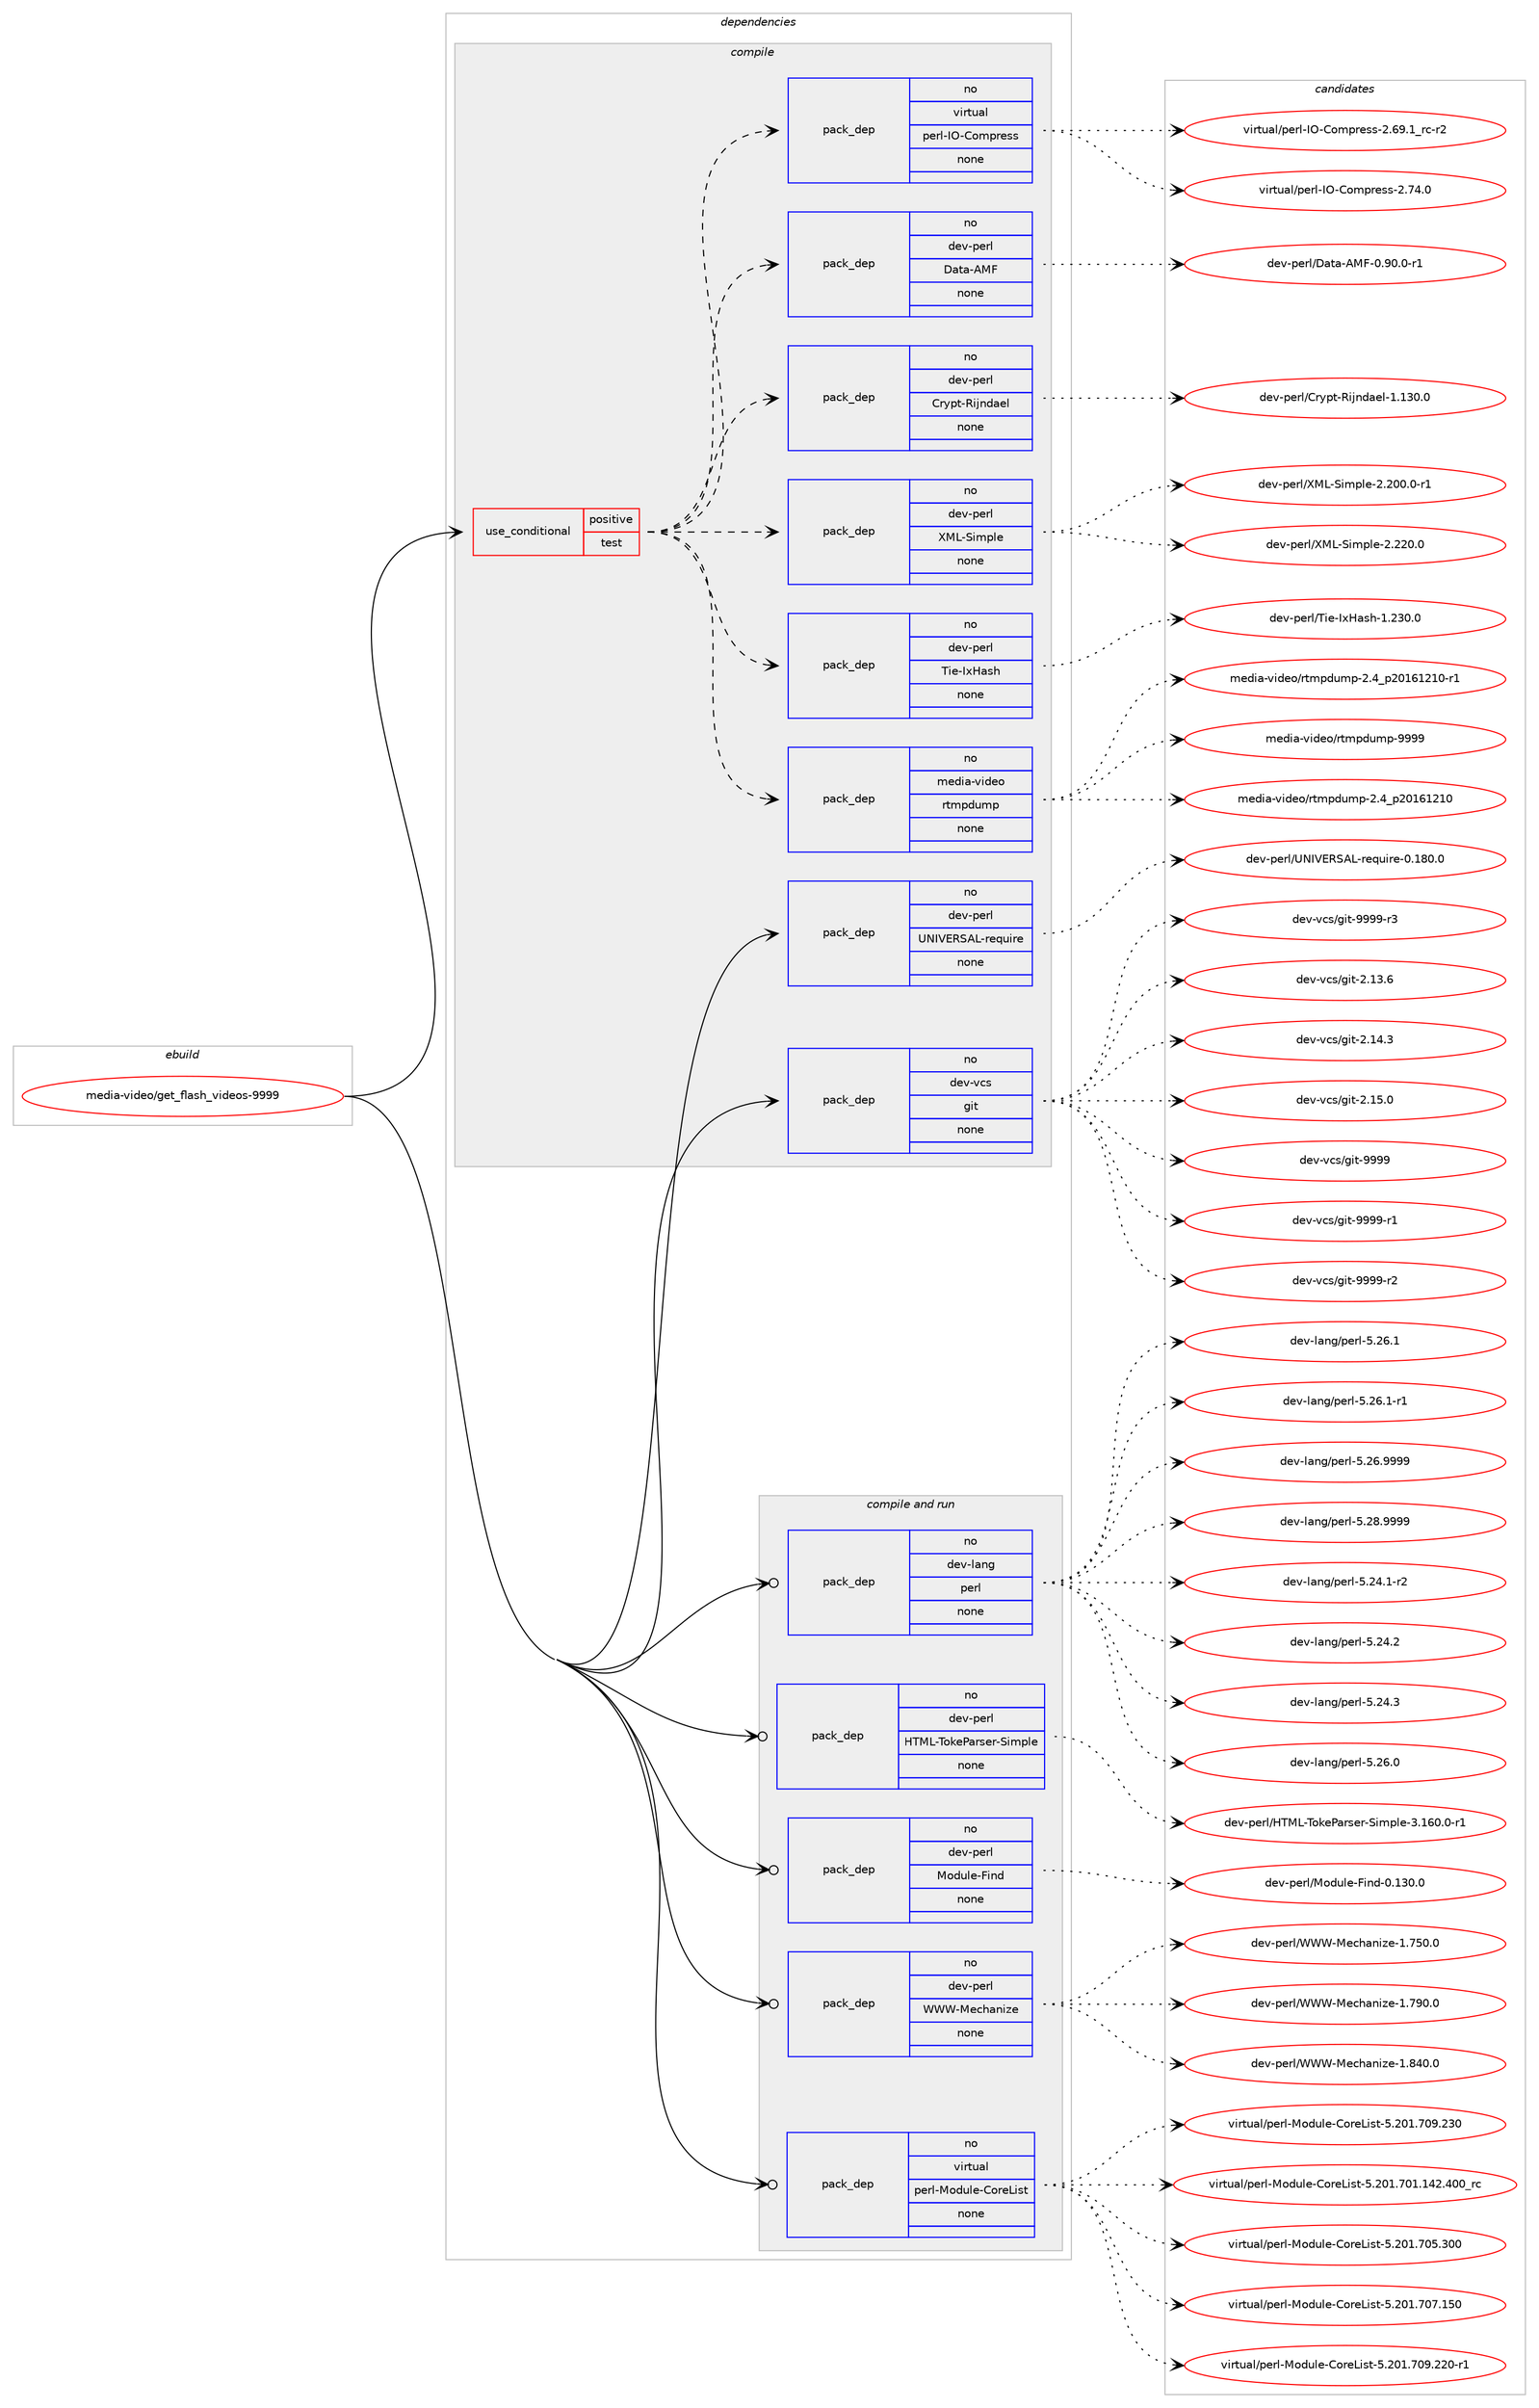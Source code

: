 digraph prolog {

# *************
# Graph options
# *************

newrank=true;
concentrate=true;
compound=true;
graph [rankdir=LR,fontname=Helvetica,fontsize=10,ranksep=1.5];#, ranksep=2.5, nodesep=0.2];
edge  [arrowhead=vee];
node  [fontname=Helvetica,fontsize=10];

# **********
# The ebuild
# **********

subgraph cluster_leftcol {
color=gray;
rank=same;
label=<<i>ebuild</i>>;
id [label="media-video/get_flash_videos-9999", color=red, width=4, href="../media-video/get_flash_videos-9999.svg"];
}

# ****************
# The dependencies
# ****************

subgraph cluster_midcol {
color=gray;
label=<<i>dependencies</i>>;
subgraph cluster_compile {
fillcolor="#eeeeee";
style=filled;
label=<<i>compile</i>>;
subgraph cond96212 {
dependency391792 [label=<<TABLE BORDER="0" CELLBORDER="1" CELLSPACING="0" CELLPADDING="4"><TR><TD ROWSPAN="3" CELLPADDING="10">use_conditional</TD></TR><TR><TD>positive</TD></TR><TR><TD>test</TD></TR></TABLE>>, shape=none, color=red];
subgraph pack289226 {
dependency391793 [label=<<TABLE BORDER="0" CELLBORDER="1" CELLSPACING="0" CELLPADDING="4" WIDTH="220"><TR><TD ROWSPAN="6" CELLPADDING="30">pack_dep</TD></TR><TR><TD WIDTH="110">no</TD></TR><TR><TD>media-video</TD></TR><TR><TD>rtmpdump</TD></TR><TR><TD>none</TD></TR><TR><TD></TD></TR></TABLE>>, shape=none, color=blue];
}
dependency391792:e -> dependency391793:w [weight=20,style="dashed",arrowhead="vee"];
subgraph pack289227 {
dependency391794 [label=<<TABLE BORDER="0" CELLBORDER="1" CELLSPACING="0" CELLPADDING="4" WIDTH="220"><TR><TD ROWSPAN="6" CELLPADDING="30">pack_dep</TD></TR><TR><TD WIDTH="110">no</TD></TR><TR><TD>dev-perl</TD></TR><TR><TD>Tie-IxHash</TD></TR><TR><TD>none</TD></TR><TR><TD></TD></TR></TABLE>>, shape=none, color=blue];
}
dependency391792:e -> dependency391794:w [weight=20,style="dashed",arrowhead="vee"];
subgraph pack289228 {
dependency391795 [label=<<TABLE BORDER="0" CELLBORDER="1" CELLSPACING="0" CELLPADDING="4" WIDTH="220"><TR><TD ROWSPAN="6" CELLPADDING="30">pack_dep</TD></TR><TR><TD WIDTH="110">no</TD></TR><TR><TD>dev-perl</TD></TR><TR><TD>XML-Simple</TD></TR><TR><TD>none</TD></TR><TR><TD></TD></TR></TABLE>>, shape=none, color=blue];
}
dependency391792:e -> dependency391795:w [weight=20,style="dashed",arrowhead="vee"];
subgraph pack289229 {
dependency391796 [label=<<TABLE BORDER="0" CELLBORDER="1" CELLSPACING="0" CELLPADDING="4" WIDTH="220"><TR><TD ROWSPAN="6" CELLPADDING="30">pack_dep</TD></TR><TR><TD WIDTH="110">no</TD></TR><TR><TD>dev-perl</TD></TR><TR><TD>Crypt-Rijndael</TD></TR><TR><TD>none</TD></TR><TR><TD></TD></TR></TABLE>>, shape=none, color=blue];
}
dependency391792:e -> dependency391796:w [weight=20,style="dashed",arrowhead="vee"];
subgraph pack289230 {
dependency391797 [label=<<TABLE BORDER="0" CELLBORDER="1" CELLSPACING="0" CELLPADDING="4" WIDTH="220"><TR><TD ROWSPAN="6" CELLPADDING="30">pack_dep</TD></TR><TR><TD WIDTH="110">no</TD></TR><TR><TD>dev-perl</TD></TR><TR><TD>Data-AMF</TD></TR><TR><TD>none</TD></TR><TR><TD></TD></TR></TABLE>>, shape=none, color=blue];
}
dependency391792:e -> dependency391797:w [weight=20,style="dashed",arrowhead="vee"];
subgraph pack289231 {
dependency391798 [label=<<TABLE BORDER="0" CELLBORDER="1" CELLSPACING="0" CELLPADDING="4" WIDTH="220"><TR><TD ROWSPAN="6" CELLPADDING="30">pack_dep</TD></TR><TR><TD WIDTH="110">no</TD></TR><TR><TD>virtual</TD></TR><TR><TD>perl-IO-Compress</TD></TR><TR><TD>none</TD></TR><TR><TD></TD></TR></TABLE>>, shape=none, color=blue];
}
dependency391792:e -> dependency391798:w [weight=20,style="dashed",arrowhead="vee"];
}
id:e -> dependency391792:w [weight=20,style="solid",arrowhead="vee"];
subgraph pack289232 {
dependency391799 [label=<<TABLE BORDER="0" CELLBORDER="1" CELLSPACING="0" CELLPADDING="4" WIDTH="220"><TR><TD ROWSPAN="6" CELLPADDING="30">pack_dep</TD></TR><TR><TD WIDTH="110">no</TD></TR><TR><TD>dev-perl</TD></TR><TR><TD>UNIVERSAL-require</TD></TR><TR><TD>none</TD></TR><TR><TD></TD></TR></TABLE>>, shape=none, color=blue];
}
id:e -> dependency391799:w [weight=20,style="solid",arrowhead="vee"];
subgraph pack289233 {
dependency391800 [label=<<TABLE BORDER="0" CELLBORDER="1" CELLSPACING="0" CELLPADDING="4" WIDTH="220"><TR><TD ROWSPAN="6" CELLPADDING="30">pack_dep</TD></TR><TR><TD WIDTH="110">no</TD></TR><TR><TD>dev-vcs</TD></TR><TR><TD>git</TD></TR><TR><TD>none</TD></TR><TR><TD></TD></TR></TABLE>>, shape=none, color=blue];
}
id:e -> dependency391800:w [weight=20,style="solid",arrowhead="vee"];
}
subgraph cluster_compileandrun {
fillcolor="#eeeeee";
style=filled;
label=<<i>compile and run</i>>;
subgraph pack289234 {
dependency391801 [label=<<TABLE BORDER="0" CELLBORDER="1" CELLSPACING="0" CELLPADDING="4" WIDTH="220"><TR><TD ROWSPAN="6" CELLPADDING="30">pack_dep</TD></TR><TR><TD WIDTH="110">no</TD></TR><TR><TD>dev-lang</TD></TR><TR><TD>perl</TD></TR><TR><TD>none</TD></TR><TR><TD></TD></TR></TABLE>>, shape=none, color=blue];
}
id:e -> dependency391801:w [weight=20,style="solid",arrowhead="odotvee"];
subgraph pack289235 {
dependency391802 [label=<<TABLE BORDER="0" CELLBORDER="1" CELLSPACING="0" CELLPADDING="4" WIDTH="220"><TR><TD ROWSPAN="6" CELLPADDING="30">pack_dep</TD></TR><TR><TD WIDTH="110">no</TD></TR><TR><TD>dev-perl</TD></TR><TR><TD>HTML-TokeParser-Simple</TD></TR><TR><TD>none</TD></TR><TR><TD></TD></TR></TABLE>>, shape=none, color=blue];
}
id:e -> dependency391802:w [weight=20,style="solid",arrowhead="odotvee"];
subgraph pack289236 {
dependency391803 [label=<<TABLE BORDER="0" CELLBORDER="1" CELLSPACING="0" CELLPADDING="4" WIDTH="220"><TR><TD ROWSPAN="6" CELLPADDING="30">pack_dep</TD></TR><TR><TD WIDTH="110">no</TD></TR><TR><TD>dev-perl</TD></TR><TR><TD>Module-Find</TD></TR><TR><TD>none</TD></TR><TR><TD></TD></TR></TABLE>>, shape=none, color=blue];
}
id:e -> dependency391803:w [weight=20,style="solid",arrowhead="odotvee"];
subgraph pack289237 {
dependency391804 [label=<<TABLE BORDER="0" CELLBORDER="1" CELLSPACING="0" CELLPADDING="4" WIDTH="220"><TR><TD ROWSPAN="6" CELLPADDING="30">pack_dep</TD></TR><TR><TD WIDTH="110">no</TD></TR><TR><TD>dev-perl</TD></TR><TR><TD>WWW-Mechanize</TD></TR><TR><TD>none</TD></TR><TR><TD></TD></TR></TABLE>>, shape=none, color=blue];
}
id:e -> dependency391804:w [weight=20,style="solid",arrowhead="odotvee"];
subgraph pack289238 {
dependency391805 [label=<<TABLE BORDER="0" CELLBORDER="1" CELLSPACING="0" CELLPADDING="4" WIDTH="220"><TR><TD ROWSPAN="6" CELLPADDING="30">pack_dep</TD></TR><TR><TD WIDTH="110">no</TD></TR><TR><TD>virtual</TD></TR><TR><TD>perl-Module-CoreList</TD></TR><TR><TD>none</TD></TR><TR><TD></TD></TR></TABLE>>, shape=none, color=blue];
}
id:e -> dependency391805:w [weight=20,style="solid",arrowhead="odotvee"];
}
subgraph cluster_run {
fillcolor="#eeeeee";
style=filled;
label=<<i>run</i>>;
}
}

# **************
# The candidates
# **************

subgraph cluster_choices {
rank=same;
color=gray;
label=<<i>candidates</i>>;

subgraph choice289226 {
color=black;
nodesep=1;
choice10910110010597451181051001011114711411610911210011710911245504652951125048495449504948 [label="media-video/rtmpdump-2.4_p20161210", color=red, width=4,href="../media-video/rtmpdump-2.4_p20161210.svg"];
choice109101100105974511810510010111147114116109112100117109112455046529511250484954495049484511449 [label="media-video/rtmpdump-2.4_p20161210-r1", color=red, width=4,href="../media-video/rtmpdump-2.4_p20161210-r1.svg"];
choice1091011001059745118105100101111471141161091121001171091124557575757 [label="media-video/rtmpdump-9999", color=red, width=4,href="../media-video/rtmpdump-9999.svg"];
dependency391793:e -> choice10910110010597451181051001011114711411610911210011710911245504652951125048495449504948:w [style=dotted,weight="100"];
dependency391793:e -> choice109101100105974511810510010111147114116109112100117109112455046529511250484954495049484511449:w [style=dotted,weight="100"];
dependency391793:e -> choice1091011001059745118105100101111471141161091121001171091124557575757:w [style=dotted,weight="100"];
}
subgraph choice289227 {
color=black;
nodesep=1;
choice100101118451121011141084784105101457312072971151044549465051484648 [label="dev-perl/Tie-IxHash-1.230.0", color=red, width=4,href="../dev-perl/Tie-IxHash-1.230.0.svg"];
dependency391794:e -> choice100101118451121011141084784105101457312072971151044549465051484648:w [style=dotted,weight="100"];
}
subgraph choice289228 {
color=black;
nodesep=1;
choice1001011184511210111410847887776458310510911210810145504650484846484511449 [label="dev-perl/XML-Simple-2.200.0-r1", color=red, width=4,href="../dev-perl/XML-Simple-2.200.0-r1.svg"];
choice100101118451121011141084788777645831051091121081014550465050484648 [label="dev-perl/XML-Simple-2.220.0", color=red, width=4,href="../dev-perl/XML-Simple-2.220.0.svg"];
dependency391795:e -> choice1001011184511210111410847887776458310510911210810145504650484846484511449:w [style=dotted,weight="100"];
dependency391795:e -> choice100101118451121011141084788777645831051091121081014550465050484648:w [style=dotted,weight="100"];
}
subgraph choice289229 {
color=black;
nodesep=1;
choice1001011184511210111410847671141211121164582105106110100971011084549464951484648 [label="dev-perl/Crypt-Rijndael-1.130.0", color=red, width=4,href="../dev-perl/Crypt-Rijndael-1.130.0.svg"];
dependency391796:e -> choice1001011184511210111410847671141211121164582105106110100971011084549464951484648:w [style=dotted,weight="100"];
}
subgraph choice289230 {
color=black;
nodesep=1;
choice100101118451121011141084768971169745657770454846574846484511449 [label="dev-perl/Data-AMF-0.90.0-r1", color=red, width=4,href="../dev-perl/Data-AMF-0.90.0-r1.svg"];
dependency391797:e -> choice100101118451121011141084768971169745657770454846574846484511449:w [style=dotted,weight="100"];
}
subgraph choice289231 {
color=black;
nodesep=1;
choice118105114116117971084711210111410845737945671111091121141011151154550465457464995114994511450 [label="virtual/perl-IO-Compress-2.69.1_rc-r2", color=red, width=4,href="../virtual/perl-IO-Compress-2.69.1_rc-r2.svg"];
choice1181051141161179710847112101114108457379456711110911211410111511545504655524648 [label="virtual/perl-IO-Compress-2.74.0", color=red, width=4,href="../virtual/perl-IO-Compress-2.74.0.svg"];
dependency391798:e -> choice118105114116117971084711210111410845737945671111091121141011151154550465457464995114994511450:w [style=dotted,weight="100"];
dependency391798:e -> choice1181051141161179710847112101114108457379456711110911211410111511545504655524648:w [style=dotted,weight="100"];
}
subgraph choice289232 {
color=black;
nodesep=1;
choice1001011184511210111410847857873866982836576451141011131171051141014548464956484648 [label="dev-perl/UNIVERSAL-require-0.180.0", color=red, width=4,href="../dev-perl/UNIVERSAL-require-0.180.0.svg"];
dependency391799:e -> choice1001011184511210111410847857873866982836576451141011131171051141014548464956484648:w [style=dotted,weight="100"];
}
subgraph choice289233 {
color=black;
nodesep=1;
choice10010111845118991154710310511645504649514654 [label="dev-vcs/git-2.13.6", color=red, width=4,href="../dev-vcs/git-2.13.6.svg"];
choice10010111845118991154710310511645504649524651 [label="dev-vcs/git-2.14.3", color=red, width=4,href="../dev-vcs/git-2.14.3.svg"];
choice10010111845118991154710310511645504649534648 [label="dev-vcs/git-2.15.0", color=red, width=4,href="../dev-vcs/git-2.15.0.svg"];
choice1001011184511899115471031051164557575757 [label="dev-vcs/git-9999", color=red, width=4,href="../dev-vcs/git-9999.svg"];
choice10010111845118991154710310511645575757574511449 [label="dev-vcs/git-9999-r1", color=red, width=4,href="../dev-vcs/git-9999-r1.svg"];
choice10010111845118991154710310511645575757574511450 [label="dev-vcs/git-9999-r2", color=red, width=4,href="../dev-vcs/git-9999-r2.svg"];
choice10010111845118991154710310511645575757574511451 [label="dev-vcs/git-9999-r3", color=red, width=4,href="../dev-vcs/git-9999-r3.svg"];
dependency391800:e -> choice10010111845118991154710310511645504649514654:w [style=dotted,weight="100"];
dependency391800:e -> choice10010111845118991154710310511645504649524651:w [style=dotted,weight="100"];
dependency391800:e -> choice10010111845118991154710310511645504649534648:w [style=dotted,weight="100"];
dependency391800:e -> choice1001011184511899115471031051164557575757:w [style=dotted,weight="100"];
dependency391800:e -> choice10010111845118991154710310511645575757574511449:w [style=dotted,weight="100"];
dependency391800:e -> choice10010111845118991154710310511645575757574511450:w [style=dotted,weight="100"];
dependency391800:e -> choice10010111845118991154710310511645575757574511451:w [style=dotted,weight="100"];
}
subgraph choice289234 {
color=black;
nodesep=1;
choice100101118451089711010347112101114108455346505246494511450 [label="dev-lang/perl-5.24.1-r2", color=red, width=4,href="../dev-lang/perl-5.24.1-r2.svg"];
choice10010111845108971101034711210111410845534650524650 [label="dev-lang/perl-5.24.2", color=red, width=4,href="../dev-lang/perl-5.24.2.svg"];
choice10010111845108971101034711210111410845534650524651 [label="dev-lang/perl-5.24.3", color=red, width=4,href="../dev-lang/perl-5.24.3.svg"];
choice10010111845108971101034711210111410845534650544648 [label="dev-lang/perl-5.26.0", color=red, width=4,href="../dev-lang/perl-5.26.0.svg"];
choice10010111845108971101034711210111410845534650544649 [label="dev-lang/perl-5.26.1", color=red, width=4,href="../dev-lang/perl-5.26.1.svg"];
choice100101118451089711010347112101114108455346505446494511449 [label="dev-lang/perl-5.26.1-r1", color=red, width=4,href="../dev-lang/perl-5.26.1-r1.svg"];
choice10010111845108971101034711210111410845534650544657575757 [label="dev-lang/perl-5.26.9999", color=red, width=4,href="../dev-lang/perl-5.26.9999.svg"];
choice10010111845108971101034711210111410845534650564657575757 [label="dev-lang/perl-5.28.9999", color=red, width=4,href="../dev-lang/perl-5.28.9999.svg"];
dependency391801:e -> choice100101118451089711010347112101114108455346505246494511450:w [style=dotted,weight="100"];
dependency391801:e -> choice10010111845108971101034711210111410845534650524650:w [style=dotted,weight="100"];
dependency391801:e -> choice10010111845108971101034711210111410845534650524651:w [style=dotted,weight="100"];
dependency391801:e -> choice10010111845108971101034711210111410845534650544648:w [style=dotted,weight="100"];
dependency391801:e -> choice10010111845108971101034711210111410845534650544649:w [style=dotted,weight="100"];
dependency391801:e -> choice100101118451089711010347112101114108455346505446494511449:w [style=dotted,weight="100"];
dependency391801:e -> choice10010111845108971101034711210111410845534650544657575757:w [style=dotted,weight="100"];
dependency391801:e -> choice10010111845108971101034711210111410845534650564657575757:w [style=dotted,weight="100"];
}
subgraph choice289235 {
color=black;
nodesep=1;
choice10010111845112101114108477284777645841111071018097114115101114458310510911210810145514649544846484511449 [label="dev-perl/HTML-TokeParser-Simple-3.160.0-r1", color=red, width=4,href="../dev-perl/HTML-TokeParser-Simple-3.160.0-r1.svg"];
dependency391802:e -> choice10010111845112101114108477284777645841111071018097114115101114458310510911210810145514649544846484511449:w [style=dotted,weight="100"];
}
subgraph choice289236 {
color=black;
nodesep=1;
choice10010111845112101114108477711110011710810145701051101004548464951484648 [label="dev-perl/Module-Find-0.130.0", color=red, width=4,href="../dev-perl/Module-Find-0.130.0.svg"];
dependency391803:e -> choice10010111845112101114108477711110011710810145701051101004548464951484648:w [style=dotted,weight="100"];
}
subgraph choice289237 {
color=black;
nodesep=1;
choice1001011184511210111410847878787457710199104971101051221014549465553484648 [label="dev-perl/WWW-Mechanize-1.750.0", color=red, width=4,href="../dev-perl/WWW-Mechanize-1.750.0.svg"];
choice1001011184511210111410847878787457710199104971101051221014549465557484648 [label="dev-perl/WWW-Mechanize-1.790.0", color=red, width=4,href="../dev-perl/WWW-Mechanize-1.790.0.svg"];
choice1001011184511210111410847878787457710199104971101051221014549465652484648 [label="dev-perl/WWW-Mechanize-1.840.0", color=red, width=4,href="../dev-perl/WWW-Mechanize-1.840.0.svg"];
dependency391804:e -> choice1001011184511210111410847878787457710199104971101051221014549465553484648:w [style=dotted,weight="100"];
dependency391804:e -> choice1001011184511210111410847878787457710199104971101051221014549465557484648:w [style=dotted,weight="100"];
dependency391804:e -> choice1001011184511210111410847878787457710199104971101051221014549465652484648:w [style=dotted,weight="100"];
}
subgraph choice289238 {
color=black;
nodesep=1;
choice118105114116117971084711210111410845771111001171081014567111114101761051151164553465048494655484946495250465248489511499 [label="virtual/perl-Module-CoreList-5.201.701.142.400_rc", color=red, width=4,href="../virtual/perl-Module-CoreList-5.201.701.142.400_rc.svg"];
choice118105114116117971084711210111410845771111001171081014567111114101761051151164553465048494655485346514848 [label="virtual/perl-Module-CoreList-5.201.705.300", color=red, width=4,href="../virtual/perl-Module-CoreList-5.201.705.300.svg"];
choice118105114116117971084711210111410845771111001171081014567111114101761051151164553465048494655485546495348 [label="virtual/perl-Module-CoreList-5.201.707.150", color=red, width=4,href="../virtual/perl-Module-CoreList-5.201.707.150.svg"];
choice1181051141161179710847112101114108457711110011710810145671111141017610511511645534650484946554857465050484511449 [label="virtual/perl-Module-CoreList-5.201.709.220-r1", color=red, width=4,href="../virtual/perl-Module-CoreList-5.201.709.220-r1.svg"];
choice118105114116117971084711210111410845771111001171081014567111114101761051151164553465048494655485746505148 [label="virtual/perl-Module-CoreList-5.201.709.230", color=red, width=4,href="../virtual/perl-Module-CoreList-5.201.709.230.svg"];
dependency391805:e -> choice118105114116117971084711210111410845771111001171081014567111114101761051151164553465048494655484946495250465248489511499:w [style=dotted,weight="100"];
dependency391805:e -> choice118105114116117971084711210111410845771111001171081014567111114101761051151164553465048494655485346514848:w [style=dotted,weight="100"];
dependency391805:e -> choice118105114116117971084711210111410845771111001171081014567111114101761051151164553465048494655485546495348:w [style=dotted,weight="100"];
dependency391805:e -> choice1181051141161179710847112101114108457711110011710810145671111141017610511511645534650484946554857465050484511449:w [style=dotted,weight="100"];
dependency391805:e -> choice118105114116117971084711210111410845771111001171081014567111114101761051151164553465048494655485746505148:w [style=dotted,weight="100"];
}
}

}
